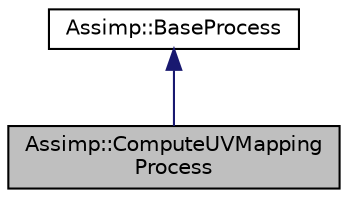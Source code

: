 digraph "Assimp::ComputeUVMappingProcess"
{
  edge [fontname="Helvetica",fontsize="10",labelfontname="Helvetica",labelfontsize="10"];
  node [fontname="Helvetica",fontsize="10",shape=record];
  Node1 [label="Assimp::ComputeUVMapping\lProcess",height=0.2,width=0.4,color="black", fillcolor="grey75", style="filled", fontcolor="black"];
  Node2 -> Node1 [dir="back",color="midnightblue",fontsize="10",style="solid",fontname="Helvetica"];
  Node2 [label="Assimp::BaseProcess",height=0.2,width=0.4,color="black", fillcolor="white", style="filled",URL="$class_assimp_1_1_base_process.html"];
}
